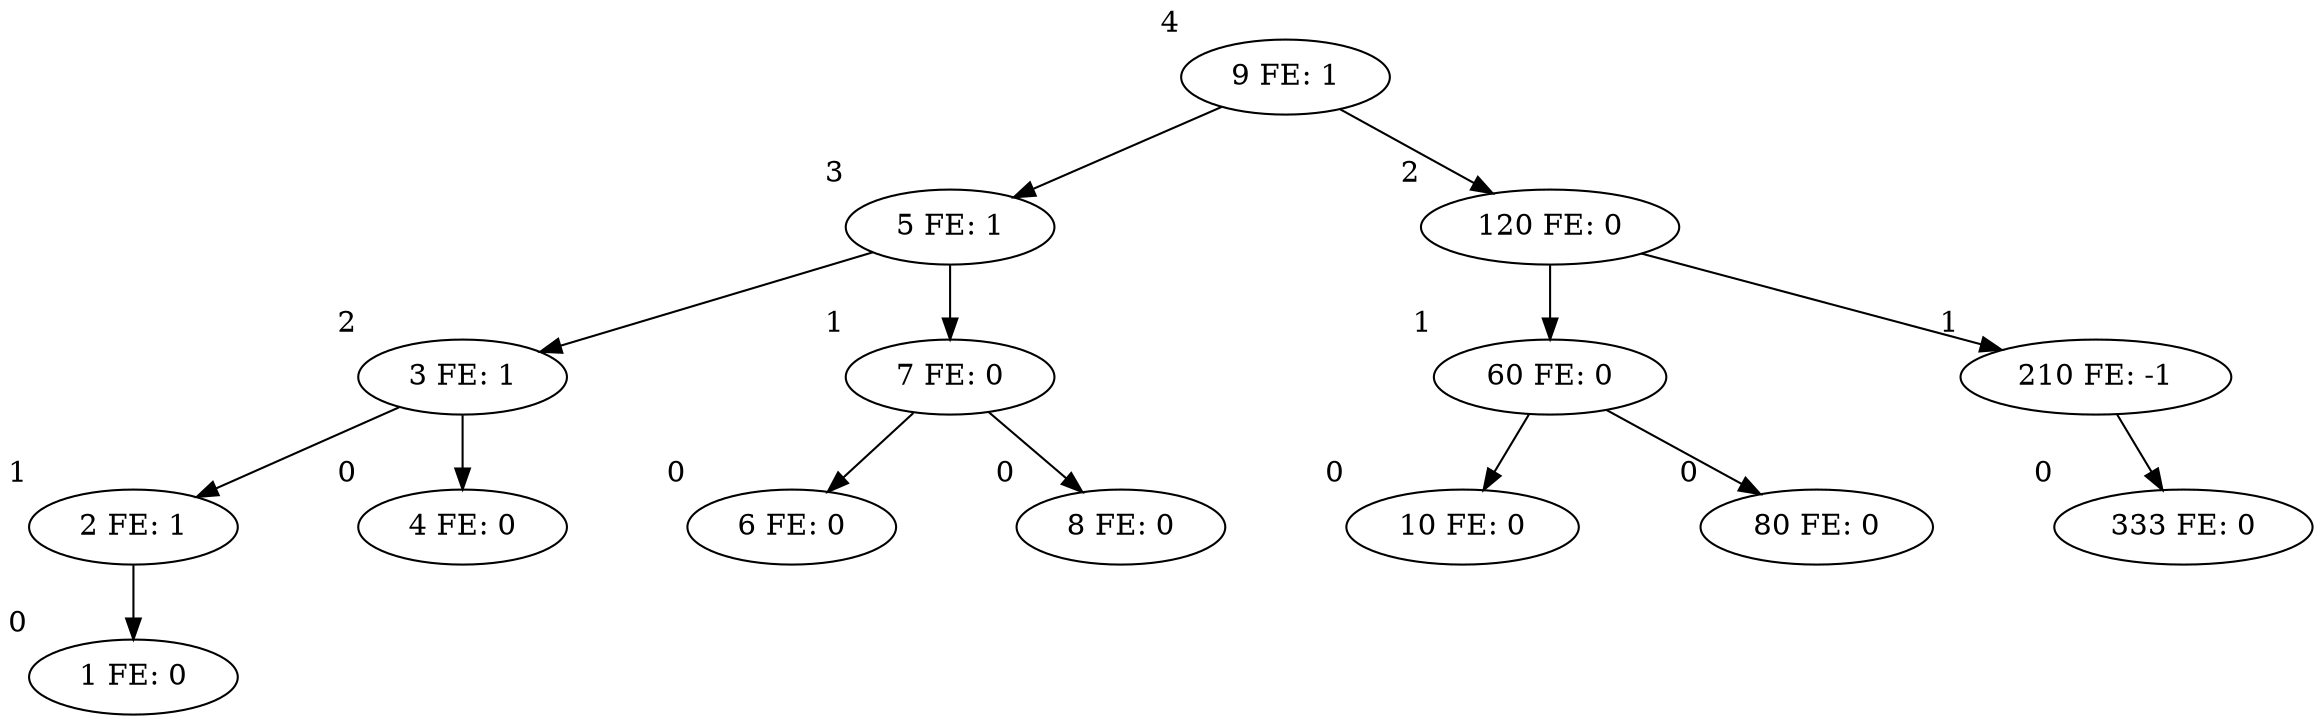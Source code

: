 digraph G { 

nodesep=0.8;

ranksep=0.5;


  
1[label=" 1 FE: 0 "    xlabel= "0"   ];
2->1; 
2[label=" 2 FE: 1 "    xlabel= "1"   ];
3->2; 
4[label=" 4 FE: 0 "    xlabel= "0"   ];
3->4; 
3[label=" 3 FE: 1 "    xlabel= "2"   ];
5->3; 
6[label=" 6 FE: 0 "    xlabel= "0"   ];
7->6; 
8[label=" 8 FE: 0 "    xlabel= "0"   ];
7->8; 
7[label=" 7 FE: 0 "    xlabel= "1"   ];
5->7; 
5[label=" 5 FE: 1 "    xlabel= "3"   ];
9->5; 
10[label=" 10 FE: 0 "    xlabel= "0"   ];
60->10; 
80[label=" 80 FE: 0 "    xlabel= "0"   ];
60->80; 
60[label=" 60 FE: 0 "    xlabel= "1"   ];
120->60; 
333[label=" 333 FE: 0 "    xlabel= "0"   ];
210->333; 
210[label=" 210 FE: -1 "    xlabel= "1"   ];
120->210; 
120[label=" 120 FE: 0 "    xlabel= "2"   ];
9->120; 
9[label=" 9 FE: 1 "    xlabel= "4"   ];


}

